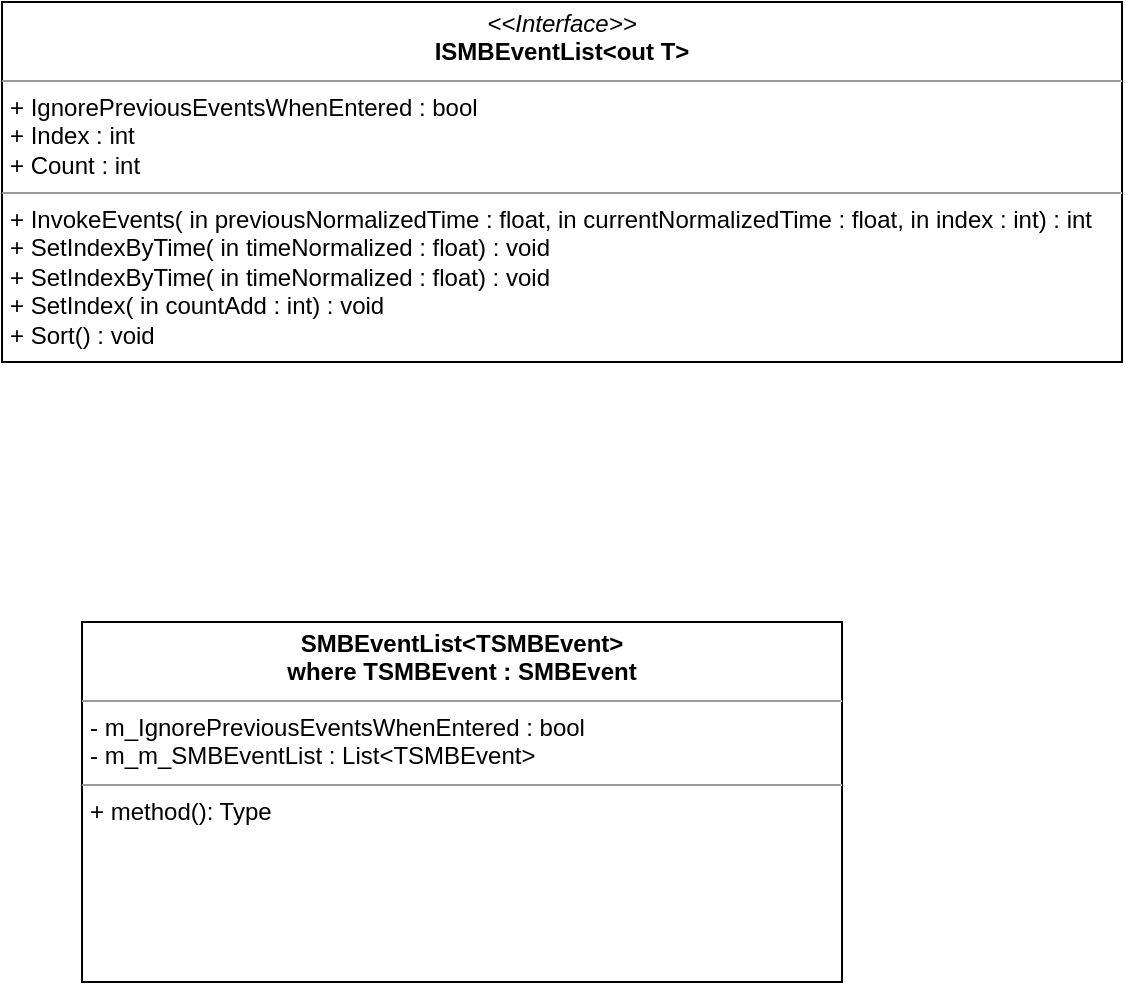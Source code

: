 <mxfile version="15.5.4" type="github">
  <diagram id="UGXwwOR7XBjbqTQQeprM" name="Page-1">
    <mxGraphModel dx="1422" dy="794" grid="1" gridSize="10" guides="1" tooltips="1" connect="1" arrows="1" fold="1" page="1" pageScale="1" pageWidth="827" pageHeight="1169" math="0" shadow="0">
      <root>
        <mxCell id="0" />
        <mxCell id="1" parent="0" />
        <mxCell id="7bM-O9ymrw9waFSdhQPe-2" value="&lt;p style=&quot;margin: 0px ; margin-top: 4px ; text-align: center&quot;&gt;&lt;i&gt;&amp;lt;&amp;lt;Interface&amp;gt;&amp;gt;&lt;/i&gt;&lt;br&gt;&lt;b&gt;ISMBEventList&amp;lt;out T&amp;gt;&lt;/b&gt;&lt;br&gt;&lt;/p&gt;&lt;hr size=&quot;1&quot;&gt;&lt;p style=&quot;margin: 0px ; margin-left: 4px&quot;&gt;+ IgnorePreviousEventsWhenEntered : bool&lt;br&gt;+ Index : int&lt;/p&gt;&lt;p style=&quot;margin: 0px ; margin-left: 4px&quot;&gt;+ Count : int&lt;/p&gt;&lt;hr size=&quot;1&quot;&gt;&lt;p style=&quot;margin: 0px ; margin-left: 4px&quot;&gt;+ InvokeEvents( in previousNormalizedTime : float, in currentNormalizedTime : float, in index : int) : int&lt;br&gt;+ SetIndexByTime( in timeNormalized : float&lt;span&gt;) : void&lt;/span&gt;&lt;/p&gt;&lt;p style=&quot;margin: 0px ; margin-left: 4px&quot;&gt;&lt;span&gt;+&amp;nbsp;&lt;/span&gt;&lt;span&gt;SetIndexByTime( in timeNormalized : float) : void&lt;/span&gt;&lt;/p&gt;&lt;p style=&quot;margin: 0px ; margin-left: 4px&quot;&gt;&lt;span&gt;+ SetIndex( in countAdd : int) : void&lt;/span&gt;&lt;/p&gt;&lt;p style=&quot;margin: 0px 0px 0px 4px&quot;&gt;+ Sort() : void&lt;/p&gt;" style="verticalAlign=top;align=left;overflow=fill;fontSize=12;fontFamily=Helvetica;html=1;fillColor=default;gradientColor=none;direction=west;" vertex="1" parent="1">
          <mxGeometry x="30" y="60" width="560" height="180" as="geometry" />
        </mxCell>
        <mxCell id="7bM-O9ymrw9waFSdhQPe-7" value="&lt;p style=&quot;margin: 0px ; margin-top: 4px ; text-align: center&quot;&gt;&lt;b&gt;SMBEventList&amp;lt;&lt;/b&gt;&lt;b&gt;TSMBEvent&amp;gt;&lt;/b&gt;&lt;/p&gt;&lt;div style=&quot;text-align: center&quot;&gt;&lt;span&gt;&lt;b&gt;where TSMBEvent : SMBEvent&lt;/b&gt;&lt;/span&gt;&lt;/div&gt;&lt;hr size=&quot;1&quot;&gt;&lt;p style=&quot;margin: 0px ; margin-left: 4px&quot;&gt;- m_IgnorePreviousEventsWhenEntered : bool&lt;/p&gt;&lt;p style=&quot;margin: 0px ; margin-left: 4px&quot;&gt;- m_m_SMBEventList : List&amp;lt;TSMBEvent&amp;gt;&lt;/p&gt;&lt;hr size=&quot;1&quot;&gt;&lt;p style=&quot;margin: 0px ; margin-left: 4px&quot;&gt;+ method(): Type&lt;/p&gt;" style="verticalAlign=top;align=left;overflow=fill;fontSize=12;fontFamily=Helvetica;html=1;fillColor=default;gradientColor=none;" vertex="1" parent="1">
          <mxGeometry x="70" y="370" width="380" height="180" as="geometry" />
        </mxCell>
      </root>
    </mxGraphModel>
  </diagram>
</mxfile>
